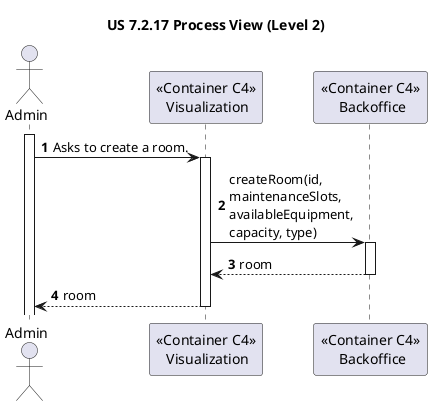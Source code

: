 @startuml
'https://plantuml.com/sequence-diagram

title "US 7.2.17 Process View (Level 2)"

autonumber

actor Admin
participant "<<Container C4>>\n Visualization" as VISU
participant "<<Container C4>>\n Backoffice" as BACK

activate Admin
Admin -> VISU : Asks to create a room.
activate VISU
VISU -> BACK : createRoom(id,\nmaintenanceSlots,\navailableEquipment,\ncapacity, type)
activate BACK
BACK --> VISU : room
deactivate BACK
VISU --> Admin : room
deactivate VISU
@enduml
